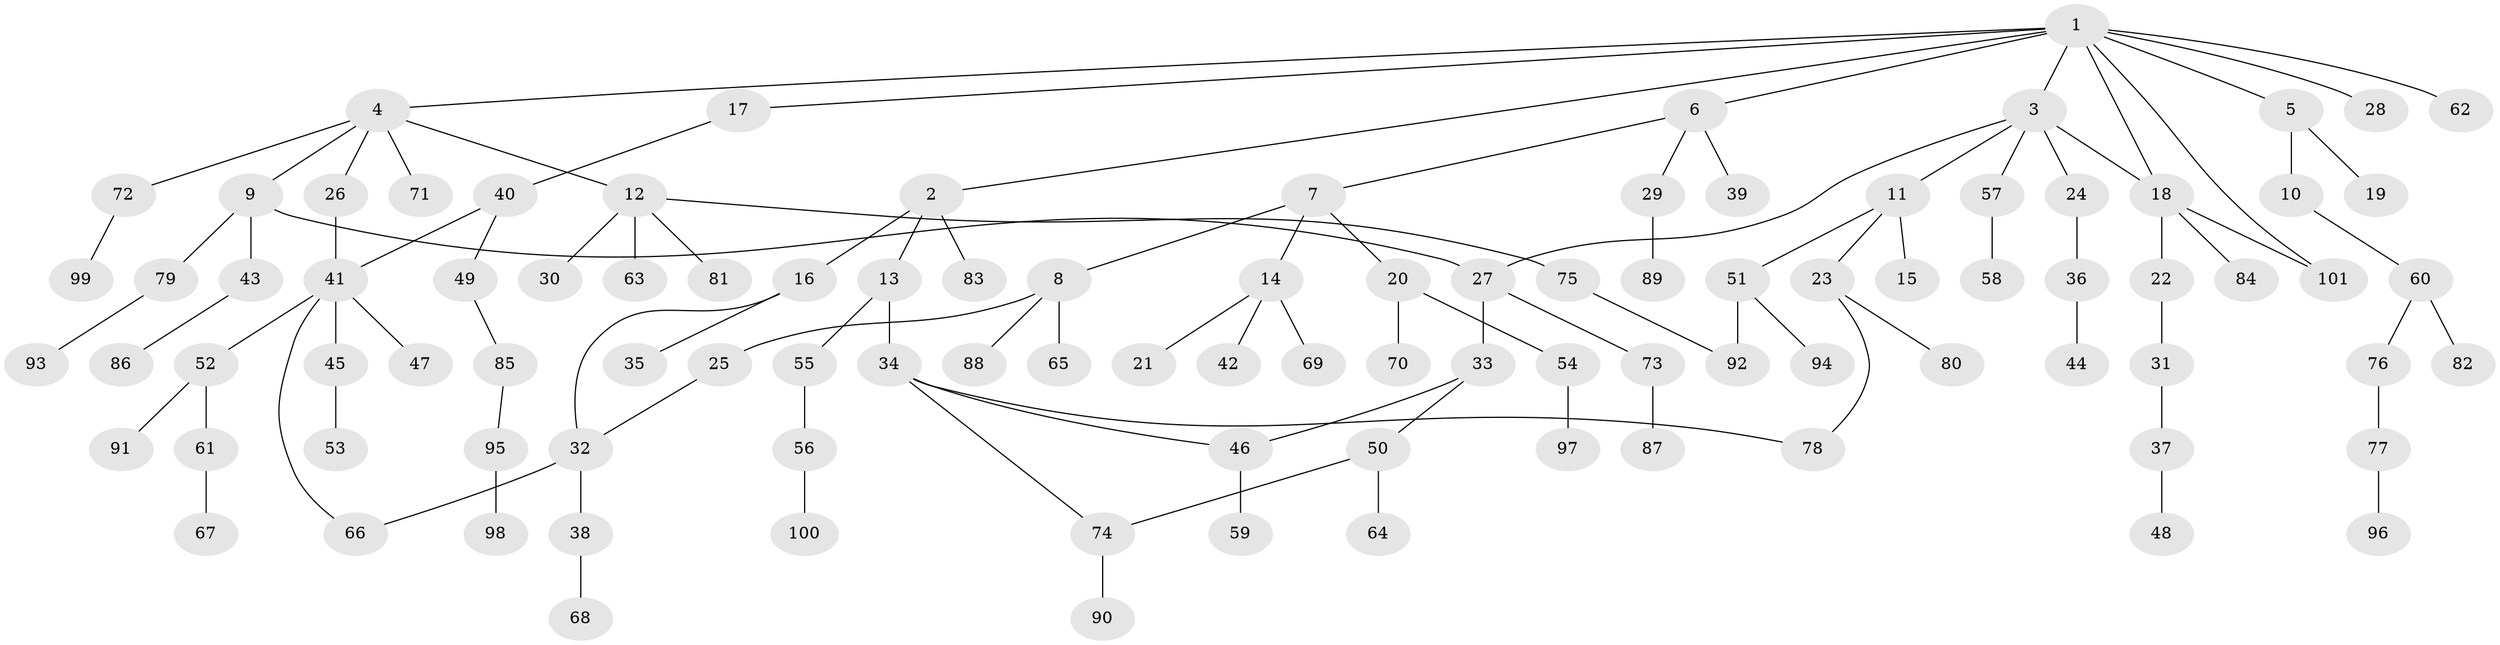 // coarse degree distribution, {5: 0.08571428571428572, 4: 0.04285714285714286, 10: 0.02857142857142857, 1: 0.5285714285714286, 2: 0.2571428571428571, 3: 0.04285714285714286, 8: 0.014285714285714285}
// Generated by graph-tools (version 1.1) at 2025/44/03/04/25 21:44:39]
// undirected, 101 vertices, 110 edges
graph export_dot {
graph [start="1"]
  node [color=gray90,style=filled];
  1;
  2;
  3;
  4;
  5;
  6;
  7;
  8;
  9;
  10;
  11;
  12;
  13;
  14;
  15;
  16;
  17;
  18;
  19;
  20;
  21;
  22;
  23;
  24;
  25;
  26;
  27;
  28;
  29;
  30;
  31;
  32;
  33;
  34;
  35;
  36;
  37;
  38;
  39;
  40;
  41;
  42;
  43;
  44;
  45;
  46;
  47;
  48;
  49;
  50;
  51;
  52;
  53;
  54;
  55;
  56;
  57;
  58;
  59;
  60;
  61;
  62;
  63;
  64;
  65;
  66;
  67;
  68;
  69;
  70;
  71;
  72;
  73;
  74;
  75;
  76;
  77;
  78;
  79;
  80;
  81;
  82;
  83;
  84;
  85;
  86;
  87;
  88;
  89;
  90;
  91;
  92;
  93;
  94;
  95;
  96;
  97;
  98;
  99;
  100;
  101;
  1 -- 2;
  1 -- 3;
  1 -- 4;
  1 -- 5;
  1 -- 6;
  1 -- 17;
  1 -- 28;
  1 -- 62;
  1 -- 101;
  1 -- 18;
  2 -- 13;
  2 -- 16;
  2 -- 83;
  3 -- 11;
  3 -- 18;
  3 -- 24;
  3 -- 57;
  3 -- 27;
  4 -- 9;
  4 -- 12;
  4 -- 26;
  4 -- 71;
  4 -- 72;
  5 -- 10;
  5 -- 19;
  6 -- 7;
  6 -- 29;
  6 -- 39;
  7 -- 8;
  7 -- 14;
  7 -- 20;
  8 -- 25;
  8 -- 65;
  8 -- 88;
  9 -- 27;
  9 -- 43;
  9 -- 79;
  10 -- 60;
  11 -- 15;
  11 -- 23;
  11 -- 51;
  12 -- 30;
  12 -- 63;
  12 -- 75;
  12 -- 81;
  13 -- 34;
  13 -- 55;
  14 -- 21;
  14 -- 42;
  14 -- 69;
  16 -- 35;
  16 -- 32;
  17 -- 40;
  18 -- 22;
  18 -- 84;
  18 -- 101;
  20 -- 54;
  20 -- 70;
  22 -- 31;
  23 -- 78;
  23 -- 80;
  24 -- 36;
  25 -- 32;
  26 -- 41;
  27 -- 33;
  27 -- 73;
  29 -- 89;
  31 -- 37;
  32 -- 38;
  32 -- 66;
  33 -- 46;
  33 -- 50;
  34 -- 74;
  34 -- 78;
  34 -- 46;
  36 -- 44;
  37 -- 48;
  38 -- 68;
  40 -- 49;
  40 -- 41;
  41 -- 45;
  41 -- 47;
  41 -- 52;
  41 -- 66;
  43 -- 86;
  45 -- 53;
  46 -- 59;
  49 -- 85;
  50 -- 64;
  50 -- 74;
  51 -- 94;
  51 -- 92;
  52 -- 61;
  52 -- 91;
  54 -- 97;
  55 -- 56;
  56 -- 100;
  57 -- 58;
  60 -- 76;
  60 -- 82;
  61 -- 67;
  72 -- 99;
  73 -- 87;
  74 -- 90;
  75 -- 92;
  76 -- 77;
  77 -- 96;
  79 -- 93;
  85 -- 95;
  95 -- 98;
}
